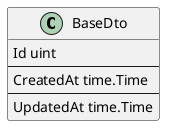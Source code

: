 @startuml
class BaseDto {
    Id uint
    --
	CreatedAt time.Time
	--
	UpdatedAt time.Time
}
@enduml